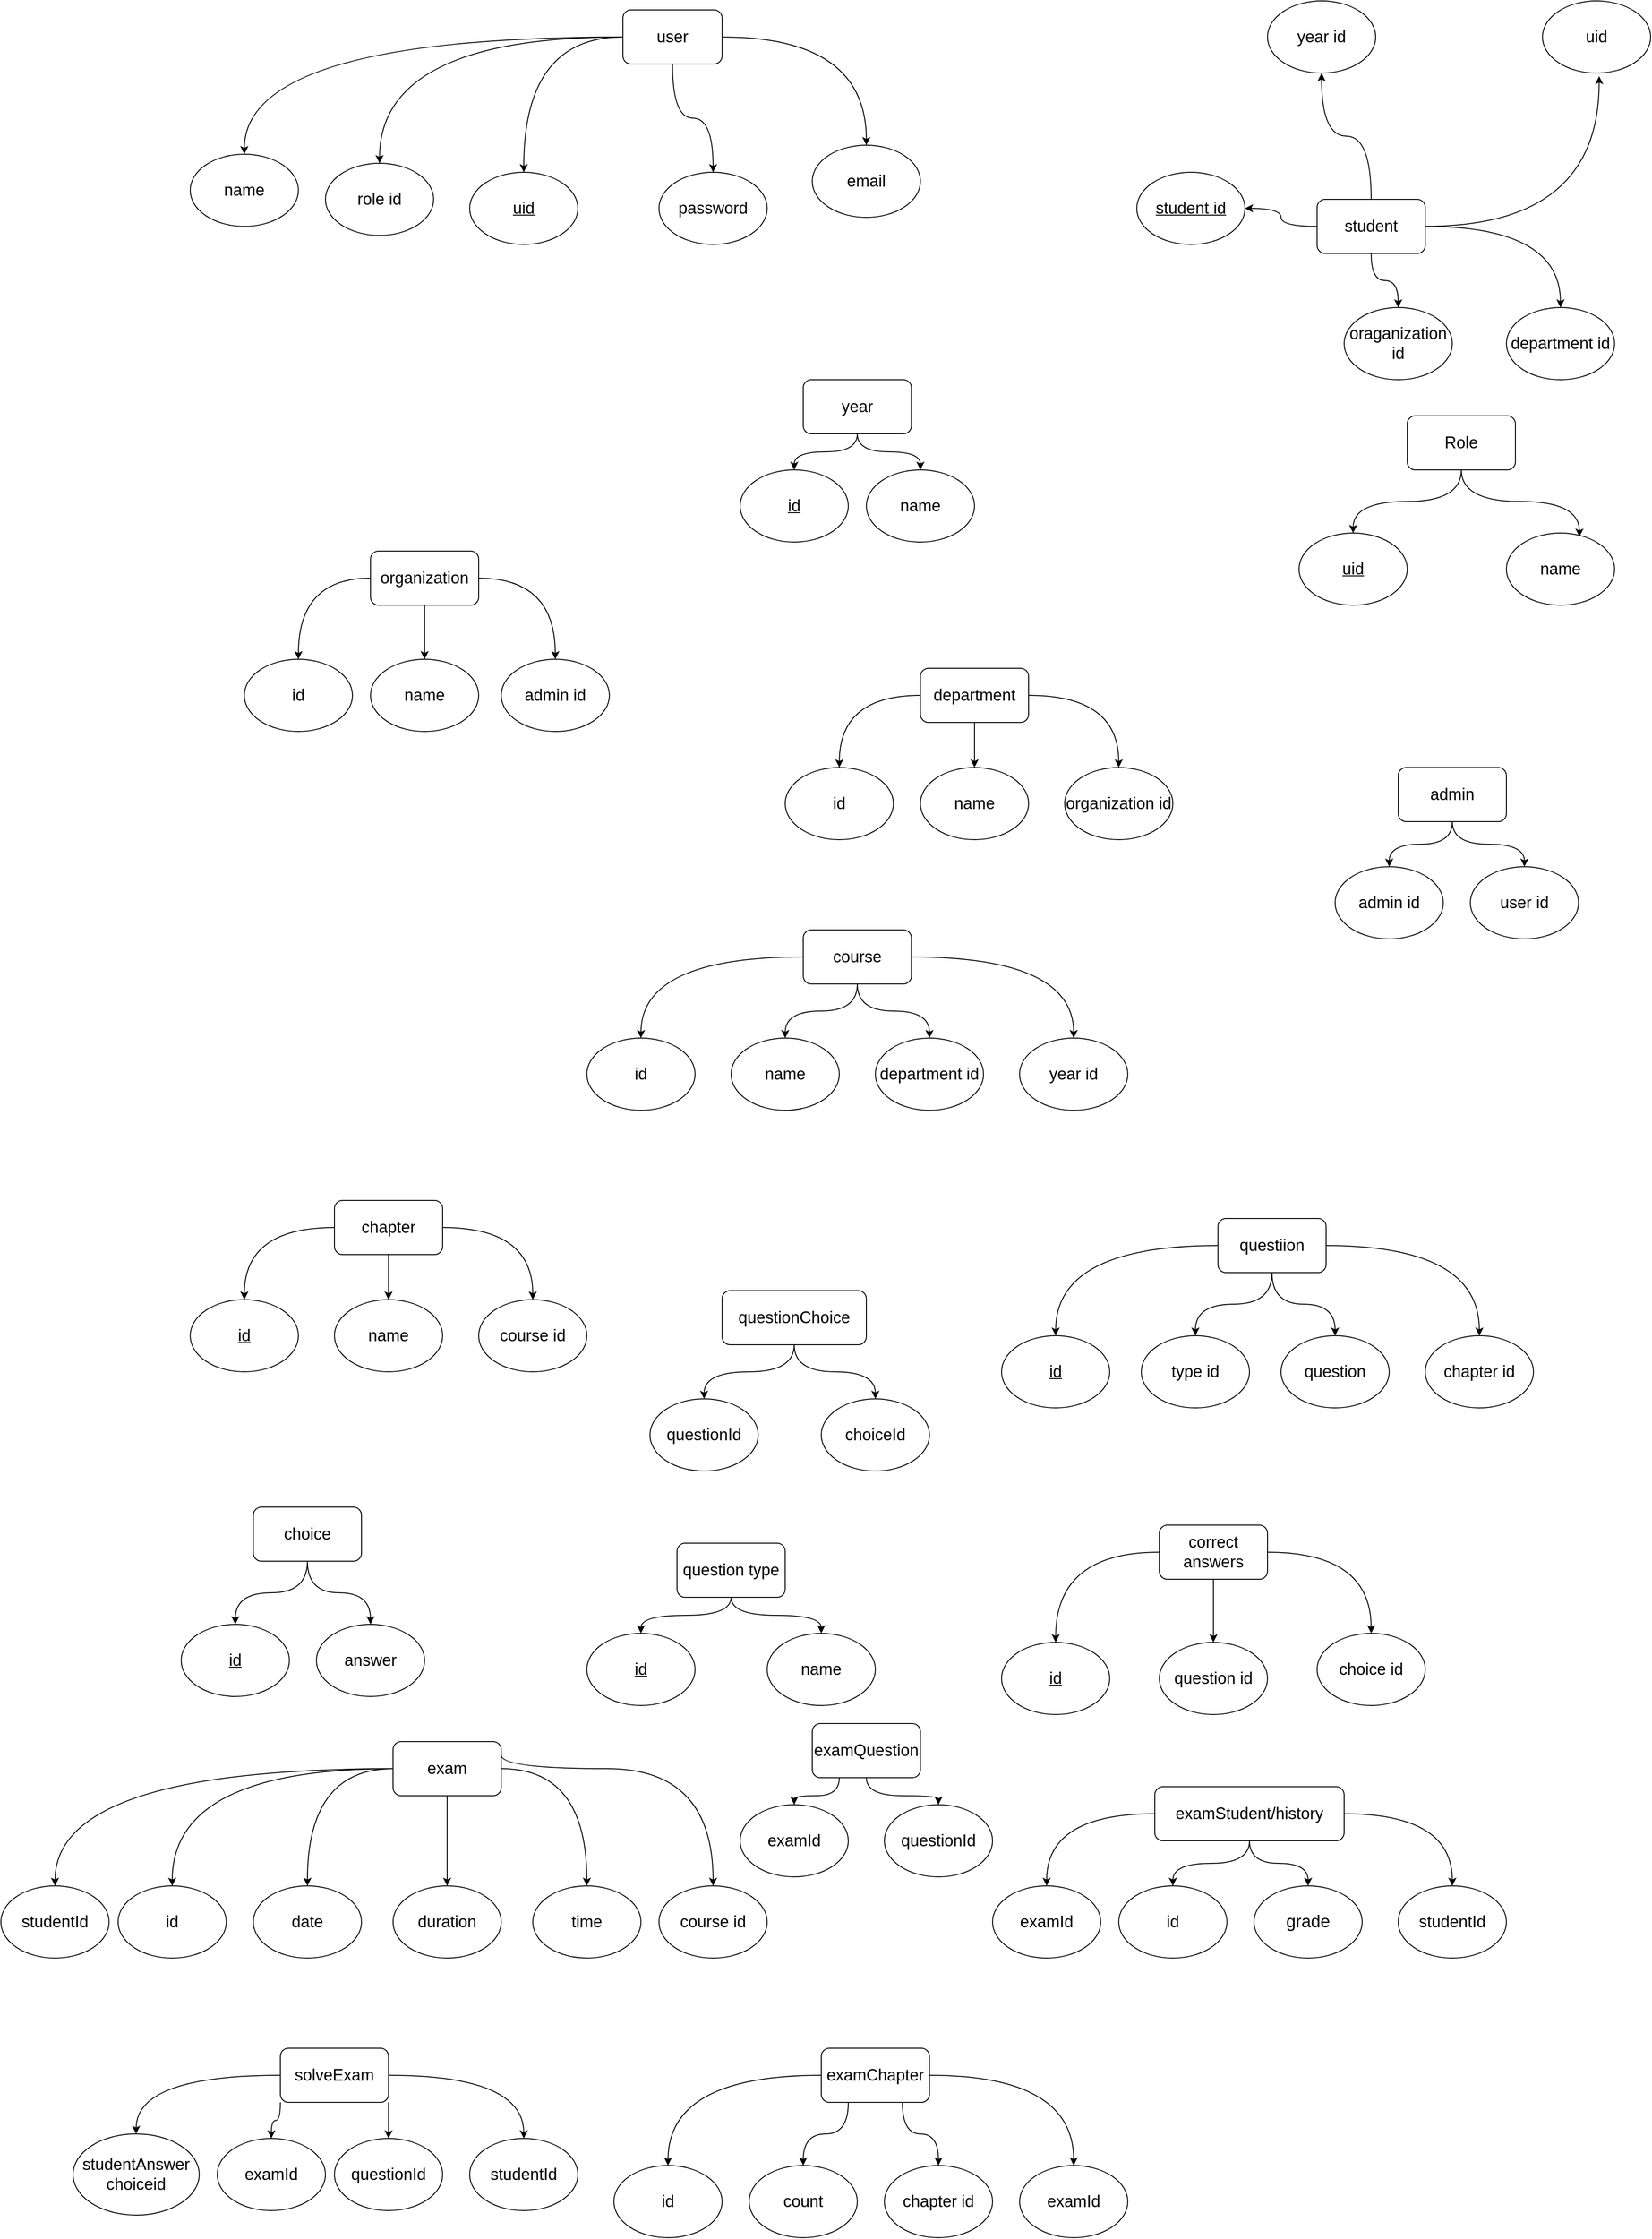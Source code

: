 <mxfile version="13.4.6" type="device"><diagram id="XFoOq5l1BU6RsOV7WT48" name="Page-1"><mxGraphModel dx="3430" dy="912" grid="1" gridSize="10" guides="1" tooltips="1" connect="1" arrows="1" fold="1" page="1" pageScale="1" pageWidth="850" pageHeight="1100" math="0" shadow="0"><root><mxCell id="0"/><mxCell id="1" parent="0"/><mxCell id="9NqZcU6P9ZNwArJFt40M-3" style="edgeStyle=orthogonalEdgeStyle;rounded=0;orthogonalLoop=1;jettySize=auto;html=1;entryX=0.607;entryY=1.043;entryDx=0;entryDy=0;entryPerimeter=0;fontSize=18;curved=1;" parent="1" source="9NqZcU6P9ZNwArJFt40M-1" edge="1"><mxGeometry relative="1" as="geometry"><mxPoint x="792.84" y="93.44" as="targetPoint"/></mxGeometry></mxCell><mxCell id="9NqZcU6P9ZNwArJFt40M-50" style="edgeStyle=orthogonalEdgeStyle;rounded=0;orthogonalLoop=1;jettySize=auto;html=1;entryX=0.5;entryY=0;entryDx=0;entryDy=0;fontSize=18;curved=1;" parent="1" source="9NqZcU6P9ZNwArJFt40M-1" target="9NqZcU6P9ZNwArJFt40M-40" edge="1"><mxGeometry relative="1" as="geometry"/></mxCell><mxCell id="9NqZcU6P9ZNwArJFt40M-54" style="edgeStyle=orthogonalEdgeStyle;rounded=0;orthogonalLoop=1;jettySize=auto;html=1;entryX=0.5;entryY=0;entryDx=0;entryDy=0;fontSize=18;curved=1;" parent="1" source="9NqZcU6P9ZNwArJFt40M-1" target="9NqZcU6P9ZNwArJFt40M-53" edge="1"><mxGeometry relative="1" as="geometry"/></mxCell><mxCell id="9NqZcU6P9ZNwArJFt40M-63" style="edgeStyle=orthogonalEdgeStyle;rounded=0;orthogonalLoop=1;jettySize=auto;html=1;entryX=0.5;entryY=1;entryDx=0;entryDy=0;fontSize=18;curved=1;" parent="1" source="9NqZcU6P9ZNwArJFt40M-1" target="9NqZcU6P9ZNwArJFt40M-28" edge="1"><mxGeometry relative="1" as="geometry"/></mxCell><mxCell id="9NqZcU6P9ZNwArJFt40M-64" style="edgeStyle=orthogonalEdgeStyle;rounded=0;orthogonalLoop=1;jettySize=auto;html=1;entryX=1;entryY=0.5;entryDx=0;entryDy=0;fontSize=18;curved=1;" parent="1" source="9NqZcU6P9ZNwArJFt40M-1" target="9NqZcU6P9ZNwArJFt40M-32" edge="1"><mxGeometry relative="1" as="geometry"/></mxCell><mxCell id="9NqZcU6P9ZNwArJFt40M-1" value="&lt;font style=&quot;font-size: 18px;&quot;&gt;student&lt;/font&gt;" style="rounded=1;whiteSpace=wrap;html=1;fontSize=18;" parent="1" vertex="1"><mxGeometry x="480" y="230" width="120" height="60" as="geometry"/></mxCell><mxCell id="9NqZcU6P9ZNwArJFt40M-2" value="uid" style="ellipse;whiteSpace=wrap;html=1;fontSize=18;" parent="1" vertex="1"><mxGeometry x="730" y="10" width="120" height="80" as="geometry"/></mxCell><mxCell id="9NqZcU6P9ZNwArJFt40M-4" value="name" style="ellipse;whiteSpace=wrap;html=1;fontSize=18;" parent="1" vertex="1"><mxGeometry x="-770" y="180" width="120" height="80" as="geometry"/></mxCell><mxCell id="9NqZcU6P9ZNwArJFt40M-10" value="email" style="ellipse;whiteSpace=wrap;html=1;fontSize=18;" parent="1" vertex="1"><mxGeometry x="-80" y="170" width="120" height="80" as="geometry"/></mxCell><mxCell id="9NqZcU6P9ZNwArJFt40M-11" value="password" style="ellipse;whiteSpace=wrap;html=1;fontSize=18;" parent="1" vertex="1"><mxGeometry x="-250" y="200" width="120" height="80" as="geometry"/></mxCell><mxCell id="9NqZcU6P9ZNwArJFt40M-13" style="edgeStyle=orthogonalEdgeStyle;rounded=0;orthogonalLoop=1;jettySize=auto;html=1;fontSize=18;curved=1;" parent="1" source="9NqZcU6P9ZNwArJFt40M-12" target="9NqZcU6P9ZNwArJFt40M-10" edge="1"><mxGeometry relative="1" as="geometry"/></mxCell><mxCell id="9NqZcU6P9ZNwArJFt40M-14" style="edgeStyle=orthogonalEdgeStyle;rounded=0;orthogonalLoop=1;jettySize=auto;html=1;entryX=0.5;entryY=0;entryDx=0;entryDy=0;fontSize=18;curved=1;" parent="1" source="9NqZcU6P9ZNwArJFt40M-12" target="9NqZcU6P9ZNwArJFt40M-11" edge="1"><mxGeometry relative="1" as="geometry"/></mxCell><mxCell id="9NqZcU6P9ZNwArJFt40M-16" style="edgeStyle=orthogonalEdgeStyle;rounded=0;orthogonalLoop=1;jettySize=auto;html=1;entryX=0.5;entryY=0;entryDx=0;entryDy=0;fontSize=18;curved=1;" parent="1" source="9NqZcU6P9ZNwArJFt40M-12" target="9NqZcU6P9ZNwArJFt40M-15" edge="1"><mxGeometry relative="1" as="geometry"/></mxCell><mxCell id="9NqZcU6P9ZNwArJFt40M-31" style="edgeStyle=orthogonalEdgeStyle;rounded=0;orthogonalLoop=1;jettySize=auto;html=1;entryX=0.5;entryY=0;entryDx=0;entryDy=0;fontSize=18;curved=1;" parent="1" source="9NqZcU6P9ZNwArJFt40M-12" target="9NqZcU6P9ZNwArJFt40M-30" edge="1"><mxGeometry relative="1" as="geometry"/></mxCell><mxCell id="9NqZcU6P9ZNwArJFt40M-62" style="edgeStyle=orthogonalEdgeStyle;rounded=0;orthogonalLoop=1;jettySize=auto;html=1;entryX=0.5;entryY=0;entryDx=0;entryDy=0;fontSize=18;curved=1;" parent="1" source="9NqZcU6P9ZNwArJFt40M-12" target="9NqZcU6P9ZNwArJFt40M-4" edge="1"><mxGeometry relative="1" as="geometry"/></mxCell><mxCell id="9NqZcU6P9ZNwArJFt40M-12" value="user" style="rounded=1;whiteSpace=wrap;html=1;fontSize=18;" parent="1" vertex="1"><mxGeometry x="-290" y="20" width="110" height="60" as="geometry"/></mxCell><mxCell id="9NqZcU6P9ZNwArJFt40M-15" value="uid" style="ellipse;whiteSpace=wrap;html=1;fontSize=18;fontStyle=4" parent="1" vertex="1"><mxGeometry x="-460" y="200" width="120" height="80" as="geometry"/></mxCell><mxCell id="9NqZcU6P9ZNwArJFt40M-17" value="id" style="ellipse;whiteSpace=wrap;html=1;fontSize=18;fontStyle=4" parent="1" vertex="1"><mxGeometry x="-160" y="530" width="120" height="80" as="geometry"/></mxCell><mxCell id="9NqZcU6P9ZNwArJFt40M-21" style="edgeStyle=orthogonalEdgeStyle;rounded=0;orthogonalLoop=1;jettySize=auto;html=1;entryX=0.5;entryY=0;entryDx=0;entryDy=0;fontSize=18;curved=1;" parent="1" source="9NqZcU6P9ZNwArJFt40M-18" target="9NqZcU6P9ZNwArJFt40M-19" edge="1"><mxGeometry relative="1" as="geometry"/></mxCell><mxCell id="9NqZcU6P9ZNwArJFt40M-22" style="edgeStyle=orthogonalEdgeStyle;rounded=0;orthogonalLoop=1;jettySize=auto;html=1;entryX=0.675;entryY=0.052;entryDx=0;entryDy=0;entryPerimeter=0;fontSize=18;curved=1;" parent="1" source="9NqZcU6P9ZNwArJFt40M-18" target="9NqZcU6P9ZNwArJFt40M-20" edge="1"><mxGeometry relative="1" as="geometry"/></mxCell><mxCell id="9NqZcU6P9ZNwArJFt40M-18" value="Role" style="rounded=1;whiteSpace=wrap;html=1;fontSize=18;" parent="1" vertex="1"><mxGeometry x="580" y="470" width="120" height="60" as="geometry"/></mxCell><mxCell id="9NqZcU6P9ZNwArJFt40M-19" value="uid" style="ellipse;whiteSpace=wrap;html=1;fontSize=18;fontStyle=4" parent="1" vertex="1"><mxGeometry x="460" y="600" width="120" height="80" as="geometry"/></mxCell><mxCell id="9NqZcU6P9ZNwArJFt40M-20" value="name" style="ellipse;whiteSpace=wrap;html=1;fontSize=18;" parent="1" vertex="1"><mxGeometry x="690" y="600" width="120" height="80" as="geometry"/></mxCell><mxCell id="9NqZcU6P9ZNwArJFt40M-25" style="edgeStyle=orthogonalEdgeStyle;rounded=0;orthogonalLoop=1;jettySize=auto;html=1;entryX=0.5;entryY=0;entryDx=0;entryDy=0;fontSize=18;curved=1;" parent="1" source="9NqZcU6P9ZNwArJFt40M-23" target="9NqZcU6P9ZNwArJFt40M-17" edge="1"><mxGeometry relative="1" as="geometry"/></mxCell><mxCell id="9NqZcU6P9ZNwArJFt40M-27" style="edgeStyle=orthogonalEdgeStyle;rounded=0;orthogonalLoop=1;jettySize=auto;html=1;fontSize=18;curved=1;" parent="1" source="9NqZcU6P9ZNwArJFt40M-23" target="9NqZcU6P9ZNwArJFt40M-26" edge="1"><mxGeometry relative="1" as="geometry"/></mxCell><mxCell id="9NqZcU6P9ZNwArJFt40M-23" value="year" style="rounded=1;whiteSpace=wrap;html=1;fontSize=18;" parent="1" vertex="1"><mxGeometry x="-90" y="430" width="120" height="60" as="geometry"/></mxCell><mxCell id="9NqZcU6P9ZNwArJFt40M-26" value="name" style="ellipse;whiteSpace=wrap;html=1;fontSize=18;" parent="1" vertex="1"><mxGeometry x="-20" y="530" width="120" height="80" as="geometry"/></mxCell><mxCell id="9NqZcU6P9ZNwArJFt40M-28" value="year id" style="ellipse;whiteSpace=wrap;html=1;fontSize=18;" parent="1" vertex="1"><mxGeometry x="425" y="10" width="120" height="80" as="geometry"/></mxCell><mxCell id="9NqZcU6P9ZNwArJFt40M-30" value="role id" style="ellipse;whiteSpace=wrap;html=1;fontSize=18;" parent="1" vertex="1"><mxGeometry x="-620" y="190" width="120" height="80" as="geometry"/></mxCell><mxCell id="9NqZcU6P9ZNwArJFt40M-32" value="student id" style="ellipse;whiteSpace=wrap;html=1;fontSize=18;fontStyle=4" parent="1" vertex="1"><mxGeometry x="280" y="200" width="120" height="80" as="geometry"/></mxCell><mxCell id="9NqZcU6P9ZNwArJFt40M-38" style="edgeStyle=orthogonalEdgeStyle;rounded=0;orthogonalLoop=1;jettySize=auto;html=1;entryX=0.5;entryY=0;entryDx=0;entryDy=0;fontSize=18;curved=1;" parent="1" source="9NqZcU6P9ZNwArJFt40M-35" target="9NqZcU6P9ZNwArJFt40M-36" edge="1"><mxGeometry relative="1" as="geometry"/></mxCell><mxCell id="9NqZcU6P9ZNwArJFt40M-39" style="edgeStyle=orthogonalEdgeStyle;rounded=0;orthogonalLoop=1;jettySize=auto;html=1;fontSize=18;curved=1;" parent="1" source="9NqZcU6P9ZNwArJFt40M-35" target="9NqZcU6P9ZNwArJFt40M-37" edge="1"><mxGeometry relative="1" as="geometry"/></mxCell><mxCell id="9NqZcU6P9ZNwArJFt40M-48" style="edgeStyle=orthogonalEdgeStyle;rounded=0;orthogonalLoop=1;jettySize=auto;html=1;entryX=0.5;entryY=0;entryDx=0;entryDy=0;fontSize=18;curved=1;" parent="1" source="9NqZcU6P9ZNwArJFt40M-35" target="9NqZcU6P9ZNwArJFt40M-47" edge="1"><mxGeometry relative="1" as="geometry"/></mxCell><mxCell id="9NqZcU6P9ZNwArJFt40M-35" value="organization" style="rounded=1;whiteSpace=wrap;html=1;fontSize=18;" parent="1" vertex="1"><mxGeometry x="-570" y="620" width="120" height="60" as="geometry"/></mxCell><mxCell id="9NqZcU6P9ZNwArJFt40M-36" value="id" style="ellipse;whiteSpace=wrap;html=1;fontSize=18;" parent="1" vertex="1"><mxGeometry x="-710" y="740" width="120" height="80" as="geometry"/></mxCell><mxCell id="9NqZcU6P9ZNwArJFt40M-37" value="name" style="ellipse;whiteSpace=wrap;html=1;fontSize=18;" parent="1" vertex="1"><mxGeometry x="-570" y="740" width="120" height="80" as="geometry"/></mxCell><mxCell id="9NqZcU6P9ZNwArJFt40M-40" value="oraganization id" style="ellipse;whiteSpace=wrap;html=1;fontSize=18;" parent="1" vertex="1"><mxGeometry x="510" y="350" width="120" height="80" as="geometry"/></mxCell><mxCell id="9NqZcU6P9ZNwArJFt40M-44" style="edgeStyle=orthogonalEdgeStyle;rounded=0;orthogonalLoop=1;jettySize=auto;html=1;entryX=0.5;entryY=0;entryDx=0;entryDy=0;fontSize=18;curved=1;" parent="1" source="9NqZcU6P9ZNwArJFt40M-42" target="9NqZcU6P9ZNwArJFt40M-43" edge="1"><mxGeometry relative="1" as="geometry"/></mxCell><mxCell id="9NqZcU6P9ZNwArJFt40M-52" style="edgeStyle=orthogonalEdgeStyle;rounded=0;orthogonalLoop=1;jettySize=auto;html=1;entryX=0.5;entryY=0;entryDx=0;entryDy=0;fontSize=18;curved=1;" parent="1" source="9NqZcU6P9ZNwArJFt40M-42" target="9NqZcU6P9ZNwArJFt40M-51" edge="1"><mxGeometry relative="1" as="geometry"/></mxCell><mxCell id="9NqZcU6P9ZNwArJFt40M-56" style="edgeStyle=orthogonalEdgeStyle;rounded=0;orthogonalLoop=1;jettySize=auto;html=1;entryX=0.5;entryY=0;entryDx=0;entryDy=0;fontSize=18;curved=1;" parent="1" source="9NqZcU6P9ZNwArJFt40M-42" target="9NqZcU6P9ZNwArJFt40M-55" edge="1"><mxGeometry relative="1" as="geometry"/></mxCell><mxCell id="9NqZcU6P9ZNwArJFt40M-42" value="department" style="rounded=1;whiteSpace=wrap;html=1;fontSize=18;" parent="1" vertex="1"><mxGeometry x="40" y="750" width="120" height="60" as="geometry"/></mxCell><mxCell id="9NqZcU6P9ZNwArJFt40M-43" value="id" style="ellipse;whiteSpace=wrap;html=1;fontSize=18;" parent="1" vertex="1"><mxGeometry x="-110" y="860" width="120" height="80" as="geometry"/></mxCell><mxCell id="9NqZcU6P9ZNwArJFt40M-58" style="edgeStyle=orthogonalEdgeStyle;rounded=0;orthogonalLoop=1;jettySize=auto;html=1;entryX=0.5;entryY=0;entryDx=0;entryDy=0;fontSize=18;curved=1;" parent="1" source="9NqZcU6P9ZNwArJFt40M-45" target="9NqZcU6P9ZNwArJFt40M-57" edge="1"><mxGeometry relative="1" as="geometry"/></mxCell><mxCell id="9NqZcU6P9ZNwArJFt40M-60" style="edgeStyle=orthogonalEdgeStyle;rounded=0;orthogonalLoop=1;jettySize=auto;html=1;entryX=0.5;entryY=0;entryDx=0;entryDy=0;fontSize=18;curved=1;" parent="1" source="9NqZcU6P9ZNwArJFt40M-45" target="9NqZcU6P9ZNwArJFt40M-59" edge="1"><mxGeometry relative="1" as="geometry"/></mxCell><mxCell id="9NqZcU6P9ZNwArJFt40M-45" value="admin" style="rounded=1;whiteSpace=wrap;html=1;fontSize=18;" parent="1" vertex="1"><mxGeometry x="570" y="860" width="120" height="60" as="geometry"/></mxCell><mxCell id="9NqZcU6P9ZNwArJFt40M-47" value="admin id" style="ellipse;whiteSpace=wrap;html=1;fontSize=18;" parent="1" vertex="1"><mxGeometry x="-425" y="740" width="120" height="80" as="geometry"/></mxCell><mxCell id="9NqZcU6P9ZNwArJFt40M-51" value="name" style="ellipse;whiteSpace=wrap;html=1;fontSize=18;" parent="1" vertex="1"><mxGeometry x="40" y="860" width="120" height="80" as="geometry"/></mxCell><mxCell id="9NqZcU6P9ZNwArJFt40M-53" value="department id" style="ellipse;whiteSpace=wrap;html=1;fontSize=18;" parent="1" vertex="1"><mxGeometry x="690" y="350" width="120" height="80" as="geometry"/></mxCell><mxCell id="9NqZcU6P9ZNwArJFt40M-55" value="organization id" style="ellipse;whiteSpace=wrap;html=1;fontSize=18;" parent="1" vertex="1"><mxGeometry x="200" y="860" width="120" height="80" as="geometry"/></mxCell><mxCell id="9NqZcU6P9ZNwArJFt40M-57" value="admin id" style="ellipse;whiteSpace=wrap;html=1;fontSize=18;" parent="1" vertex="1"><mxGeometry x="500" y="970" width="120" height="80" as="geometry"/></mxCell><mxCell id="9NqZcU6P9ZNwArJFt40M-59" value="user id" style="ellipse;whiteSpace=wrap;html=1;fontSize=18;" parent="1" vertex="1"><mxGeometry x="650" y="970" width="120" height="80" as="geometry"/></mxCell><mxCell id="9NqZcU6P9ZNwArJFt40M-69" style="edgeStyle=orthogonalEdgeStyle;rounded=0;orthogonalLoop=1;jettySize=auto;html=1;entryX=0.5;entryY=0;entryDx=0;entryDy=0;fontSize=18;curved=1;" parent="1" source="9NqZcU6P9ZNwArJFt40M-65" target="9NqZcU6P9ZNwArJFt40M-66" edge="1"><mxGeometry relative="1" as="geometry"/></mxCell><mxCell id="9NqZcU6P9ZNwArJFt40M-70" style="edgeStyle=orthogonalEdgeStyle;rounded=0;orthogonalLoop=1;jettySize=auto;html=1;entryX=0.5;entryY=0;entryDx=0;entryDy=0;fontSize=18;curved=1;" parent="1" source="9NqZcU6P9ZNwArJFt40M-65" target="9NqZcU6P9ZNwArJFt40M-67" edge="1"><mxGeometry relative="1" as="geometry"/></mxCell><mxCell id="9NqZcU6P9ZNwArJFt40M-71" style="edgeStyle=orthogonalEdgeStyle;rounded=0;orthogonalLoop=1;jettySize=auto;html=1;entryX=0.5;entryY=0;entryDx=0;entryDy=0;fontSize=18;curved=1;" parent="1" source="9NqZcU6P9ZNwArJFt40M-65" target="9NqZcU6P9ZNwArJFt40M-68" edge="1"><mxGeometry relative="1" as="geometry"/></mxCell><mxCell id="9NqZcU6P9ZNwArJFt40M-74" style="edgeStyle=orthogonalEdgeStyle;rounded=0;orthogonalLoop=1;jettySize=auto;html=1;entryX=0.5;entryY=0;entryDx=0;entryDy=0;fontSize=18;curved=1;" parent="1" source="9NqZcU6P9ZNwArJFt40M-65" target="9NqZcU6P9ZNwArJFt40M-72" edge="1"><mxGeometry relative="1" as="geometry"/></mxCell><mxCell id="9NqZcU6P9ZNwArJFt40M-65" value="course" style="rounded=1;whiteSpace=wrap;html=1;fontSize=18;" parent="1" vertex="1"><mxGeometry x="-90" y="1040" width="120" height="60" as="geometry"/></mxCell><mxCell id="9NqZcU6P9ZNwArJFt40M-66" value="id" style="ellipse;whiteSpace=wrap;html=1;fontSize=18;" parent="1" vertex="1"><mxGeometry x="-330" y="1160" width="120" height="80" as="geometry"/></mxCell><mxCell id="9NqZcU6P9ZNwArJFt40M-67" value="name" style="ellipse;whiteSpace=wrap;html=1;fontSize=18;" parent="1" vertex="1"><mxGeometry x="-170" y="1160" width="120" height="80" as="geometry"/></mxCell><mxCell id="9NqZcU6P9ZNwArJFt40M-68" value="department id" style="ellipse;whiteSpace=wrap;html=1;fontSize=18;" parent="1" vertex="1"><mxGeometry x="-10" y="1160" width="120" height="80" as="geometry"/></mxCell><mxCell id="9NqZcU6P9ZNwArJFt40M-72" value="year id" style="ellipse;whiteSpace=wrap;html=1;fontSize=18;" parent="1" vertex="1"><mxGeometry x="150" y="1160" width="120" height="80" as="geometry"/></mxCell><mxCell id="9NqZcU6P9ZNwArJFt40M-73" value="id" style="ellipse;whiteSpace=wrap;html=1;fontSize=18;fontStyle=4" parent="1" vertex="1"><mxGeometry x="-770" y="1450" width="120" height="80" as="geometry"/></mxCell><mxCell id="9NqZcU6P9ZNwArJFt40M-78" style="edgeStyle=orthogonalEdgeStyle;rounded=0;orthogonalLoop=1;jettySize=auto;html=1;entryX=0.5;entryY=0;entryDx=0;entryDy=0;fontSize=18;curved=1;" parent="1" source="9NqZcU6P9ZNwArJFt40M-75" target="9NqZcU6P9ZNwArJFt40M-73" edge="1"><mxGeometry relative="1" as="geometry"/></mxCell><mxCell id="9NqZcU6P9ZNwArJFt40M-79" style="edgeStyle=orthogonalEdgeStyle;rounded=0;orthogonalLoop=1;jettySize=auto;html=1;entryX=0.5;entryY=0;entryDx=0;entryDy=0;fontSize=18;curved=1;exitX=0.5;exitY=1;exitDx=0;exitDy=0;" parent="1" target="9NqZcU6P9ZNwArJFt40M-76" edge="1" source="9NqZcU6P9ZNwArJFt40M-75"><mxGeometry relative="1" as="geometry"><mxPoint x="-550" y="1410" as="sourcePoint"/></mxGeometry></mxCell><mxCell id="9NqZcU6P9ZNwArJFt40M-80" style="edgeStyle=orthogonalEdgeStyle;rounded=0;orthogonalLoop=1;jettySize=auto;html=1;entryX=0.5;entryY=0;entryDx=0;entryDy=0;fontSize=18;curved=1;" parent="1" source="9NqZcU6P9ZNwArJFt40M-75" target="9NqZcU6P9ZNwArJFt40M-77" edge="1"><mxGeometry relative="1" as="geometry"/></mxCell><mxCell id="9NqZcU6P9ZNwArJFt40M-75" value="chapter" style="rounded=1;whiteSpace=wrap;html=1;fontSize=18;" parent="1" vertex="1"><mxGeometry x="-610" y="1340" width="120" height="60" as="geometry"/></mxCell><mxCell id="9NqZcU6P9ZNwArJFt40M-76" value="name" style="ellipse;whiteSpace=wrap;html=1;fontSize=18;" parent="1" vertex="1"><mxGeometry x="-610" y="1450" width="120" height="80" as="geometry"/></mxCell><mxCell id="9NqZcU6P9ZNwArJFt40M-77" value="course id" style="ellipse;whiteSpace=wrap;html=1;fontSize=18;" parent="1" vertex="1"><mxGeometry x="-450" y="1450" width="120" height="80" as="geometry"/></mxCell><mxCell id="9NqZcU6P9ZNwArJFt40M-85" style="edgeStyle=orthogonalEdgeStyle;rounded=0;orthogonalLoop=1;jettySize=auto;html=1;entryX=0.5;entryY=0;entryDx=0;entryDy=0;fontSize=18;curved=1;" parent="1" source="9NqZcU6P9ZNwArJFt40M-81" target="9NqZcU6P9ZNwArJFt40M-84" edge="1"><mxGeometry relative="1" as="geometry"/></mxCell><mxCell id="9NqZcU6P9ZNwArJFt40M-86" style="edgeStyle=orthogonalEdgeStyle;rounded=0;orthogonalLoop=1;jettySize=auto;html=1;entryX=0.5;entryY=0;entryDx=0;entryDy=0;fontSize=18;curved=1;" parent="1" source="9NqZcU6P9ZNwArJFt40M-81" target="9NqZcU6P9ZNwArJFt40M-83" edge="1"><mxGeometry relative="1" as="geometry"/></mxCell><mxCell id="9NqZcU6P9ZNwArJFt40M-108" style="edgeStyle=orthogonalEdgeStyle;rounded=0;orthogonalLoop=1;jettySize=auto;html=1;entryX=0.5;entryY=0;entryDx=0;entryDy=0;fontSize=18;curved=1;" parent="1" source="9NqZcU6P9ZNwArJFt40M-81" target="9NqZcU6P9ZNwArJFt40M-107" edge="1"><mxGeometry relative="1" as="geometry"/></mxCell><mxCell id="9NqZcU6P9ZNwArJFt40M-123" style="edgeStyle=orthogonalEdgeStyle;rounded=0;orthogonalLoop=1;jettySize=auto;html=1;entryX=0.5;entryY=0;entryDx=0;entryDy=0;fontSize=18;curved=1;" parent="1" source="9NqZcU6P9ZNwArJFt40M-81" target="9NqZcU6P9ZNwArJFt40M-122" edge="1"><mxGeometry relative="1" as="geometry"/></mxCell><mxCell id="9NqZcU6P9ZNwArJFt40M-81" value="questiion" style="rounded=1;whiteSpace=wrap;html=1;fontSize=18;" parent="1" vertex="1"><mxGeometry x="370" y="1360" width="120" height="60" as="geometry"/></mxCell><mxCell id="9NqZcU6P9ZNwArJFt40M-83" value="question" style="ellipse;whiteSpace=wrap;html=1;fontSize=18;" parent="1" vertex="1"><mxGeometry x="440" y="1490" width="120" height="80" as="geometry"/></mxCell><mxCell id="9NqZcU6P9ZNwArJFt40M-84" value="id" style="ellipse;whiteSpace=wrap;html=1;fontSize=18;fontStyle=4" parent="1" vertex="1"><mxGeometry x="130" y="1490" width="120" height="80" as="geometry"/></mxCell><mxCell id="9NqZcU6P9ZNwArJFt40M-91" style="edgeStyle=orthogonalEdgeStyle;rounded=0;orthogonalLoop=1;jettySize=auto;html=1;fontSize=18;curved=1;" parent="1" source="9NqZcU6P9ZNwArJFt40M-88" target="9NqZcU6P9ZNwArJFt40M-90" edge="1"><mxGeometry relative="1" as="geometry"/></mxCell><mxCell id="9NqZcU6P9ZNwArJFt40M-92" style="edgeStyle=orthogonalEdgeStyle;rounded=0;orthogonalLoop=1;jettySize=auto;html=1;entryX=0.5;entryY=0;entryDx=0;entryDy=0;fontSize=18;curved=1;" parent="1" source="9NqZcU6P9ZNwArJFt40M-88" target="9NqZcU6P9ZNwArJFt40M-89" edge="1"><mxGeometry relative="1" as="geometry"/></mxCell><mxCell id="9NqZcU6P9ZNwArJFt40M-88" value="choice" style="rounded=1;whiteSpace=wrap;html=1;fontSize=18;" parent="1" vertex="1"><mxGeometry x="-700" y="1680" width="120" height="60" as="geometry"/></mxCell><mxCell id="9NqZcU6P9ZNwArJFt40M-89" value="answer" style="ellipse;whiteSpace=wrap;html=1;fontSize=18;" parent="1" vertex="1"><mxGeometry x="-630" y="1810" width="120" height="80" as="geometry"/></mxCell><mxCell id="9NqZcU6P9ZNwArJFt40M-90" value="id" style="ellipse;whiteSpace=wrap;html=1;fontSize=18;fontStyle=4" parent="1" vertex="1"><mxGeometry x="-780" y="1810" width="120" height="80" as="geometry"/></mxCell><mxCell id="9NqZcU6P9ZNwArJFt40M-99" style="edgeStyle=orthogonalEdgeStyle;rounded=0;orthogonalLoop=1;jettySize=auto;html=1;entryX=0.5;entryY=0;entryDx=0;entryDy=0;fontSize=18;curved=1;" parent="1" source="9NqZcU6P9ZNwArJFt40M-95" target="9NqZcU6P9ZNwArJFt40M-96" edge="1"><mxGeometry relative="1" as="geometry"/></mxCell><mxCell id="9NqZcU6P9ZNwArJFt40M-100" style="edgeStyle=orthogonalEdgeStyle;rounded=0;orthogonalLoop=1;jettySize=auto;html=1;entryX=0.5;entryY=0;entryDx=0;entryDy=0;fontSize=18;curved=1;" parent="1" source="9NqZcU6P9ZNwArJFt40M-95" target="9NqZcU6P9ZNwArJFt40M-97" edge="1"><mxGeometry relative="1" as="geometry"/></mxCell><mxCell id="9NqZcU6P9ZNwArJFt40M-101" style="edgeStyle=orthogonalEdgeStyle;rounded=0;orthogonalLoop=1;jettySize=auto;html=1;entryX=0.5;entryY=0;entryDx=0;entryDy=0;fontSize=18;curved=1;" parent="1" source="9NqZcU6P9ZNwArJFt40M-95" target="9NqZcU6P9ZNwArJFt40M-98" edge="1"><mxGeometry relative="1" as="geometry"/></mxCell><mxCell id="9NqZcU6P9ZNwArJFt40M-95" value="correct answers" style="rounded=1;whiteSpace=wrap;html=1;fontSize=18;" parent="1" vertex="1"><mxGeometry x="305" y="1700" width="120" height="60" as="geometry"/></mxCell><mxCell id="9NqZcU6P9ZNwArJFt40M-96" value="id" style="ellipse;whiteSpace=wrap;html=1;fontSize=18;fontStyle=4" parent="1" vertex="1"><mxGeometry x="130" y="1830" width="120" height="80" as="geometry"/></mxCell><mxCell id="9NqZcU6P9ZNwArJFt40M-97" value="question id" style="ellipse;whiteSpace=wrap;html=1;fontSize=18;" parent="1" vertex="1"><mxGeometry x="305" y="1830" width="120" height="80" as="geometry"/></mxCell><mxCell id="9NqZcU6P9ZNwArJFt40M-98" value="choice id" style="ellipse;whiteSpace=wrap;html=1;fontSize=18;" parent="1" vertex="1"><mxGeometry x="480" y="1820" width="120" height="80" as="geometry"/></mxCell><mxCell id="9NqZcU6P9ZNwArJFt40M-105" style="edgeStyle=orthogonalEdgeStyle;rounded=0;orthogonalLoop=1;jettySize=auto;html=1;entryX=0.5;entryY=0;entryDx=0;entryDy=0;fontSize=18;curved=1;" parent="1" source="9NqZcU6P9ZNwArJFt40M-102" target="9NqZcU6P9ZNwArJFt40M-103" edge="1"><mxGeometry relative="1" as="geometry"/></mxCell><mxCell id="9NqZcU6P9ZNwArJFt40M-106" style="edgeStyle=orthogonalEdgeStyle;rounded=0;orthogonalLoop=1;jettySize=auto;html=1;fontSize=18;curved=1;" parent="1" source="9NqZcU6P9ZNwArJFt40M-102" target="9NqZcU6P9ZNwArJFt40M-104" edge="1"><mxGeometry relative="1" as="geometry"/></mxCell><mxCell id="9NqZcU6P9ZNwArJFt40M-102" value="question type" style="rounded=1;whiteSpace=wrap;html=1;fontSize=18;" parent="1" vertex="1"><mxGeometry x="-230" y="1720" width="120" height="60" as="geometry"/></mxCell><mxCell id="9NqZcU6P9ZNwArJFt40M-103" value="id" style="ellipse;whiteSpace=wrap;html=1;fontSize=18;fontStyle=4" parent="1" vertex="1"><mxGeometry x="-330" y="1820" width="120" height="80" as="geometry"/></mxCell><mxCell id="9NqZcU6P9ZNwArJFt40M-104" value="name" style="ellipse;whiteSpace=wrap;html=1;fontSize=18;" parent="1" vertex="1"><mxGeometry x="-130" y="1820" width="120" height="80" as="geometry"/></mxCell><mxCell id="9NqZcU6P9ZNwArJFt40M-107" value="type id" style="ellipse;whiteSpace=wrap;html=1;fontSize=18;" parent="1" vertex="1"><mxGeometry x="285" y="1490" width="120" height="80" as="geometry"/></mxCell><mxCell id="9NqZcU6P9ZNwArJFt40M-112" style="edgeStyle=orthogonalEdgeStyle;rounded=0;orthogonalLoop=1;jettySize=auto;html=1;entryX=0.5;entryY=0;entryDx=0;entryDy=0;fontSize=18;curved=1;" parent="1" source="9NqZcU6P9ZNwArJFt40M-109" target="9NqZcU6P9ZNwArJFt40M-110" edge="1"><mxGeometry relative="1" as="geometry"/></mxCell><mxCell id="9NqZcU6P9ZNwArJFt40M-114" style="edgeStyle=orthogonalEdgeStyle;rounded=0;orthogonalLoop=1;jettySize=auto;html=1;entryX=0.5;entryY=0;entryDx=0;entryDy=0;fontSize=18;curved=1;" parent="1" source="9NqZcU6P9ZNwArJFt40M-109" target="9NqZcU6P9ZNwArJFt40M-111" edge="1"><mxGeometry relative="1" as="geometry"/></mxCell><mxCell id="9NqZcU6P9ZNwArJFt40M-115" style="edgeStyle=orthogonalEdgeStyle;rounded=0;orthogonalLoop=1;jettySize=auto;html=1;fontSize=18;curved=1;" parent="1" source="9NqZcU6P9ZNwArJFt40M-109" target="9NqZcU6P9ZNwArJFt40M-113" edge="1"><mxGeometry relative="1" as="geometry"/></mxCell><mxCell id="9NqZcU6P9ZNwArJFt40M-117" style="edgeStyle=orthogonalEdgeStyle;rounded=0;orthogonalLoop=1;jettySize=auto;html=1;entryX=0.5;entryY=0;entryDx=0;entryDy=0;fontSize=18;curved=1;" parent="1" source="9NqZcU6P9ZNwArJFt40M-109" target="9NqZcU6P9ZNwArJFt40M-116" edge="1"><mxGeometry relative="1" as="geometry"/></mxCell><mxCell id="tMJr7yHp9e1OjbS2fSJl-10" style="edgeStyle=orthogonalEdgeStyle;rounded=0;orthogonalLoop=1;jettySize=auto;html=1;exitX=1;exitY=0.25;exitDx=0;exitDy=0;curved=1;" edge="1" parent="1" source="9NqZcU6P9ZNwArJFt40M-109" target="9NqZcU6P9ZNwArJFt40M-119"><mxGeometry relative="1" as="geometry"><Array as="points"><mxPoint x="-425" y="1970"/><mxPoint x="-190" y="1970"/></Array></mxGeometry></mxCell><mxCell id="tMJr7yHp9e1OjbS2fSJl-45" value="" style="edgeStyle=orthogonalEdgeStyle;curved=1;rounded=0;orthogonalLoop=1;jettySize=auto;html=1;" edge="1" parent="1" source="9NqZcU6P9ZNwArJFt40M-109" target="tMJr7yHp9e1OjbS2fSJl-44"><mxGeometry relative="1" as="geometry"/></mxCell><mxCell id="9NqZcU6P9ZNwArJFt40M-109" value="exam" style="rounded=1;whiteSpace=wrap;html=1;fontSize=18;" parent="1" vertex="1"><mxGeometry x="-545" y="1940" width="120" height="60" as="geometry"/></mxCell><mxCell id="9NqZcU6P9ZNwArJFt40M-110" value="id" style="ellipse;whiteSpace=wrap;html=1;fontSize=18;" parent="1" vertex="1"><mxGeometry x="-850" y="2100" width="120" height="80" as="geometry"/></mxCell><mxCell id="9NqZcU6P9ZNwArJFt40M-111" value="date" style="ellipse;whiteSpace=wrap;html=1;fontSize=18;" parent="1" vertex="1"><mxGeometry x="-700" y="2100" width="120" height="80" as="geometry"/></mxCell><mxCell id="9NqZcU6P9ZNwArJFt40M-113" value="duration" style="ellipse;whiteSpace=wrap;html=1;fontSize=18;" parent="1" vertex="1"><mxGeometry x="-545" y="2100" width="120" height="80" as="geometry"/></mxCell><mxCell id="9NqZcU6P9ZNwArJFt40M-116" value="time" style="ellipse;whiteSpace=wrap;html=1;fontSize=18;" parent="1" vertex="1"><mxGeometry x="-390" y="2100" width="120" height="80" as="geometry"/></mxCell><mxCell id="9NqZcU6P9ZNwArJFt40M-119" value="course id" style="ellipse;whiteSpace=wrap;html=1;fontSize=18;" parent="1" vertex="1"><mxGeometry x="-250" y="2100" width="120" height="80" as="geometry"/></mxCell><mxCell id="9NqZcU6P9ZNwArJFt40M-125" style="edgeStyle=orthogonalEdgeStyle;rounded=0;orthogonalLoop=1;jettySize=auto;html=1;entryX=0.5;entryY=0;entryDx=0;entryDy=0;fontSize=18;curved=1;" parent="1" source="9NqZcU6P9ZNwArJFt40M-121" target="9NqZcU6P9ZNwArJFt40M-124" edge="1"><mxGeometry relative="1" as="geometry"/></mxCell><mxCell id="tMJr7yHp9e1OjbS2fSJl-8" value="" style="edgeStyle=orthogonalEdgeStyle;rounded=0;orthogonalLoop=1;jettySize=auto;html=1;curved=1;" edge="1" parent="1" source="9NqZcU6P9ZNwArJFt40M-121" target="tMJr7yHp9e1OjbS2fSJl-7"><mxGeometry relative="1" as="geometry"/></mxCell><mxCell id="tMJr7yHp9e1OjbS2fSJl-12" value="" style="edgeStyle=orthogonalEdgeStyle;rounded=0;orthogonalLoop=1;jettySize=auto;html=1;curved=1;" edge="1" parent="1" source="9NqZcU6P9ZNwArJFt40M-121" target="tMJr7yHp9e1OjbS2fSJl-11"><mxGeometry relative="1" as="geometry"/></mxCell><mxCell id="tMJr7yHp9e1OjbS2fSJl-16" value="" style="edgeStyle=orthogonalEdgeStyle;curved=1;rounded=0;orthogonalLoop=1;jettySize=auto;html=1;entryX=0.5;entryY=0;entryDx=0;entryDy=0;" edge="1" parent="1" source="9NqZcU6P9ZNwArJFt40M-121" target="tMJr7yHp9e1OjbS2fSJl-17"><mxGeometry relative="1" as="geometry"><mxPoint x="455" y="2240" as="targetPoint"/></mxGeometry></mxCell><mxCell id="9NqZcU6P9ZNwArJFt40M-121" value="examStudent/history" style="rounded=1;whiteSpace=wrap;html=1;fontSize=18;" parent="1" vertex="1"><mxGeometry x="300" y="1990" width="210" height="60" as="geometry"/></mxCell><mxCell id="9NqZcU6P9ZNwArJFt40M-122" value="chapter id" style="ellipse;whiteSpace=wrap;html=1;fontSize=18;" parent="1" vertex="1"><mxGeometry x="600" y="1490" width="120" height="80" as="geometry"/></mxCell><mxCell id="9NqZcU6P9ZNwArJFt40M-124" value="studentId" style="ellipse;whiteSpace=wrap;html=1;fontSize=18;" parent="1" vertex="1"><mxGeometry x="570" y="2100" width="120" height="80" as="geometry"/></mxCell><mxCell id="tMJr7yHp9e1OjbS2fSJl-2" value="" style="edgeStyle=orthogonalEdgeStyle;rounded=0;orthogonalLoop=1;jettySize=auto;html=1;curved=1;" edge="1" parent="1" source="9NqZcU6P9ZNwArJFt40M-127" target="2"><mxGeometry relative="1" as="geometry"/></mxCell><mxCell id="tMJr7yHp9e1OjbS2fSJl-3" style="edgeStyle=orthogonalEdgeStyle;rounded=0;orthogonalLoop=1;jettySize=auto;html=1;exitX=0.25;exitY=1;exitDx=0;exitDy=0;entryX=0.5;entryY=0;entryDx=0;entryDy=0;curved=1;" edge="1" parent="1" source="9NqZcU6P9ZNwArJFt40M-127" target="9NqZcU6P9ZNwArJFt40M-130"><mxGeometry relative="1" as="geometry"/></mxCell><mxCell id="tMJr7yHp9e1OjbS2fSJl-4" style="edgeStyle=orthogonalEdgeStyle;rounded=0;orthogonalLoop=1;jettySize=auto;html=1;exitX=0.75;exitY=1;exitDx=0;exitDy=0;entryX=0.5;entryY=0;entryDx=0;entryDy=0;curved=1;" edge="1" parent="1" source="9NqZcU6P9ZNwArJFt40M-127" target="9NqZcU6P9ZNwArJFt40M-128"><mxGeometry relative="1" as="geometry"/></mxCell><mxCell id="tMJr7yHp9e1OjbS2fSJl-6" value="" style="edgeStyle=orthogonalEdgeStyle;rounded=0;orthogonalLoop=1;jettySize=auto;html=1;curved=1;" edge="1" parent="1" source="9NqZcU6P9ZNwArJFt40M-127" target="tMJr7yHp9e1OjbS2fSJl-5"><mxGeometry relative="1" as="geometry"/></mxCell><mxCell id="9NqZcU6P9ZNwArJFt40M-127" value="examChapter" style="rounded=1;whiteSpace=wrap;html=1;fontSize=18;" parent="1" vertex="1"><mxGeometry x="-70" y="2280" width="120" height="60" as="geometry"/></mxCell><mxCell id="9NqZcU6P9ZNwArJFt40M-128" value="chapter id" style="ellipse;whiteSpace=wrap;html=1;fontSize=18;" parent="1" vertex="1"><mxGeometry y="2410" width="120" height="80" as="geometry"/></mxCell><mxCell id="9NqZcU6P9ZNwArJFt40M-130" value="count" style="ellipse;whiteSpace=wrap;html=1;fontSize=18;" parent="1" vertex="1"><mxGeometry x="-150" y="2410" width="120" height="80" as="geometry"/></mxCell><mxCell id="2" value="id" style="ellipse;whiteSpace=wrap;html=1;rounded=1;fontSize=18;" vertex="1" parent="1"><mxGeometry x="-300" y="2410" width="120" height="80" as="geometry"/></mxCell><mxCell id="tMJr7yHp9e1OjbS2fSJl-5" value="examId" style="ellipse;whiteSpace=wrap;html=1;rounded=1;fontSize=18;" vertex="1" parent="1"><mxGeometry x="150" y="2410" width="120" height="80" as="geometry"/></mxCell><mxCell id="tMJr7yHp9e1OjbS2fSJl-7" value="examId" style="ellipse;whiteSpace=wrap;html=1;rounded=1;fontSize=18;" vertex="1" parent="1"><mxGeometry x="120" y="2100" width="120" height="80" as="geometry"/></mxCell><mxCell id="tMJr7yHp9e1OjbS2fSJl-11" value="id" style="ellipse;whiteSpace=wrap;html=1;rounded=1;fontSize=18;" vertex="1" parent="1"><mxGeometry x="260" y="2100" width="120" height="80" as="geometry"/></mxCell><mxCell id="tMJr7yHp9e1OjbS2fSJl-17" value="&lt;font style=&quot;font-size: 19px&quot;&gt;grade&lt;/font&gt;" style="ellipse;whiteSpace=wrap;html=1;" vertex="1" parent="1"><mxGeometry x="410" y="2100" width="120" height="80" as="geometry"/></mxCell><mxCell id="tMJr7yHp9e1OjbS2fSJl-23" style="edgeStyle=orthogonalEdgeStyle;curved=1;rounded=0;orthogonalLoop=1;jettySize=auto;html=1;exitX=0.25;exitY=1;exitDx=0;exitDy=0;entryX=0.5;entryY=0;entryDx=0;entryDy=0;" edge="1" parent="1" source="tMJr7yHp9e1OjbS2fSJl-20" target="tMJr7yHp9e1OjbS2fSJl-22"><mxGeometry relative="1" as="geometry"/></mxCell><mxCell id="tMJr7yHp9e1OjbS2fSJl-25" value="" style="edgeStyle=orthogonalEdgeStyle;curved=1;rounded=0;orthogonalLoop=1;jettySize=auto;html=1;" edge="1" parent="1" source="tMJr7yHp9e1OjbS2fSJl-20" target="tMJr7yHp9e1OjbS2fSJl-24"><mxGeometry relative="1" as="geometry"/></mxCell><mxCell id="tMJr7yHp9e1OjbS2fSJl-20" value="examQuestion" style="rounded=1;whiteSpace=wrap;html=1;fontSize=18;" vertex="1" parent="1"><mxGeometry x="-80" y="1920" width="120" height="60" as="geometry"/></mxCell><mxCell id="tMJr7yHp9e1OjbS2fSJl-22" value="examId" style="ellipse;whiteSpace=wrap;html=1;fontSize=18;" vertex="1" parent="1"><mxGeometry x="-160" y="2010" width="120" height="80" as="geometry"/></mxCell><mxCell id="tMJr7yHp9e1OjbS2fSJl-24" value="questionId" style="ellipse;whiteSpace=wrap;html=1;rounded=1;fontSize=18;" vertex="1" parent="1"><mxGeometry y="2010" width="120" height="80" as="geometry"/></mxCell><mxCell id="tMJr7yHp9e1OjbS2fSJl-32" value="" style="edgeStyle=orthogonalEdgeStyle;curved=1;rounded=0;orthogonalLoop=1;jettySize=auto;html=1;" edge="1" parent="1" source="tMJr7yHp9e1OjbS2fSJl-28" target="tMJr7yHp9e1OjbS2fSJl-31"><mxGeometry relative="1" as="geometry"/></mxCell><mxCell id="tMJr7yHp9e1OjbS2fSJl-34" value="" style="edgeStyle=orthogonalEdgeStyle;curved=1;rounded=0;orthogonalLoop=1;jettySize=auto;html=1;" edge="1" parent="1" source="tMJr7yHp9e1OjbS2fSJl-28" target="tMJr7yHp9e1OjbS2fSJl-33"><mxGeometry relative="1" as="geometry"/></mxCell><mxCell id="tMJr7yHp9e1OjbS2fSJl-35" style="edgeStyle=orthogonalEdgeStyle;curved=1;rounded=0;orthogonalLoop=1;jettySize=auto;html=1;exitX=0;exitY=1;exitDx=0;exitDy=0;entryX=0.5;entryY=0;entryDx=0;entryDy=0;" edge="1" parent="1" source="tMJr7yHp9e1OjbS2fSJl-28" target="tMJr7yHp9e1OjbS2fSJl-29"><mxGeometry relative="1" as="geometry"/></mxCell><mxCell id="tMJr7yHp9e1OjbS2fSJl-36" style="edgeStyle=orthogonalEdgeStyle;curved=1;rounded=0;orthogonalLoop=1;jettySize=auto;html=1;exitX=1;exitY=1;exitDx=0;exitDy=0;entryX=0.5;entryY=0;entryDx=0;entryDy=0;" edge="1" parent="1" source="tMJr7yHp9e1OjbS2fSJl-28" target="tMJr7yHp9e1OjbS2fSJl-30"><mxGeometry relative="1" as="geometry"/></mxCell><mxCell id="tMJr7yHp9e1OjbS2fSJl-28" value="solveExam" style="rounded=1;whiteSpace=wrap;html=1;fontSize=18;" vertex="1" parent="1"><mxGeometry x="-670" y="2280" width="120" height="60" as="geometry"/></mxCell><mxCell id="tMJr7yHp9e1OjbS2fSJl-29" value="examId" style="ellipse;whiteSpace=wrap;html=1;fontSize=18;" vertex="1" parent="1"><mxGeometry x="-740" y="2380" width="120" height="80" as="geometry"/></mxCell><mxCell id="tMJr7yHp9e1OjbS2fSJl-30" value="questionId" style="ellipse;whiteSpace=wrap;html=1;rounded=1;fontSize=18;" vertex="1" parent="1"><mxGeometry x="-610" y="2380" width="120" height="80" as="geometry"/></mxCell><mxCell id="tMJr7yHp9e1OjbS2fSJl-31" value="studentId" style="ellipse;whiteSpace=wrap;html=1;rounded=1;fontSize=18;" vertex="1" parent="1"><mxGeometry x="-460" y="2380" width="120" height="80" as="geometry"/></mxCell><mxCell id="tMJr7yHp9e1OjbS2fSJl-33" value="studentAnswer&lt;br&gt;choiceid" style="ellipse;whiteSpace=wrap;html=1;rounded=1;fontSize=18;" vertex="1" parent="1"><mxGeometry x="-900" y="2375" width="140" height="90" as="geometry"/></mxCell><mxCell id="tMJr7yHp9e1OjbS2fSJl-39" style="edgeStyle=orthogonalEdgeStyle;rounded=0;orthogonalLoop=1;jettySize=auto;html=1;fontSize=18;curved=1;" edge="1" parent="1" source="tMJr7yHp9e1OjbS2fSJl-41" target="tMJr7yHp9e1OjbS2fSJl-43"><mxGeometry relative="1" as="geometry"/></mxCell><mxCell id="tMJr7yHp9e1OjbS2fSJl-40" style="edgeStyle=orthogonalEdgeStyle;rounded=0;orthogonalLoop=1;jettySize=auto;html=1;entryX=0.5;entryY=0;entryDx=0;entryDy=0;fontSize=18;curved=1;" edge="1" parent="1" source="tMJr7yHp9e1OjbS2fSJl-41" target="tMJr7yHp9e1OjbS2fSJl-42"><mxGeometry relative="1" as="geometry"/></mxCell><mxCell id="tMJr7yHp9e1OjbS2fSJl-41" value="questionChoice" style="rounded=1;whiteSpace=wrap;html=1;fontSize=18;" vertex="1" parent="1"><mxGeometry x="-180" y="1440" width="160" height="60" as="geometry"/></mxCell><mxCell id="tMJr7yHp9e1OjbS2fSJl-42" value="choiceId" style="ellipse;whiteSpace=wrap;html=1;fontSize=18;" vertex="1" parent="1"><mxGeometry x="-70" y="1560" width="120" height="80" as="geometry"/></mxCell><mxCell id="tMJr7yHp9e1OjbS2fSJl-43" value="questionId" style="ellipse;whiteSpace=wrap;html=1;fontSize=18;" vertex="1" parent="1"><mxGeometry x="-260" y="1560" width="120" height="80" as="geometry"/></mxCell><mxCell id="tMJr7yHp9e1OjbS2fSJl-44" value="studentId" style="ellipse;whiteSpace=wrap;html=1;rounded=1;fontSize=18;" vertex="1" parent="1"><mxGeometry x="-980" y="2100" width="120" height="80" as="geometry"/></mxCell></root></mxGraphModel></diagram></mxfile>